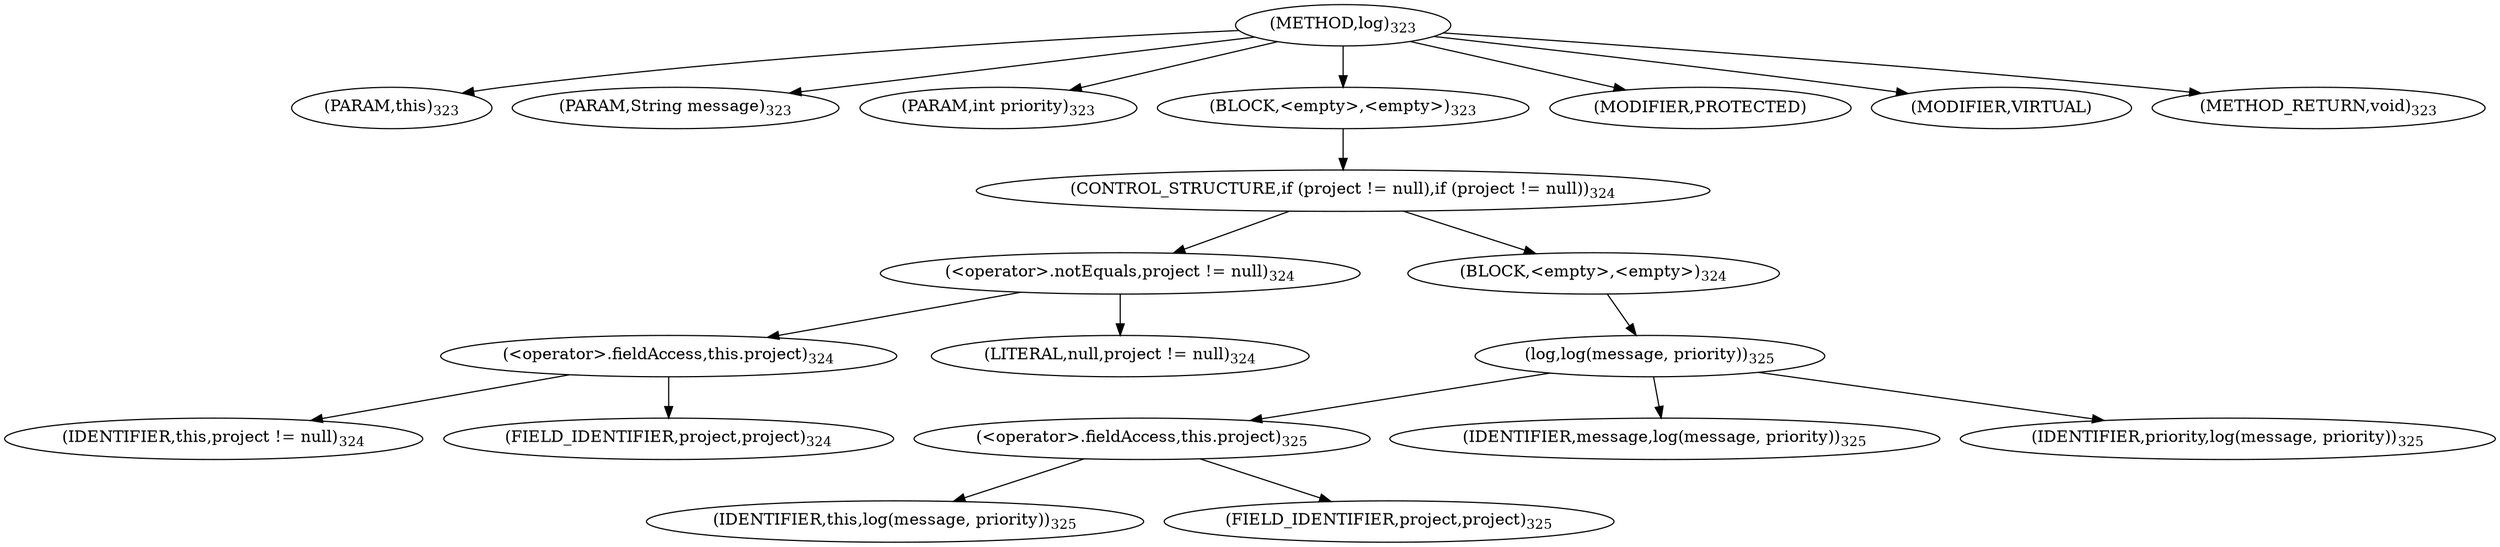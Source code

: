 digraph "log" {  
"577" [label = <(METHOD,log)<SUB>323</SUB>> ]
"578" [label = <(PARAM,this)<SUB>323</SUB>> ]
"579" [label = <(PARAM,String message)<SUB>323</SUB>> ]
"580" [label = <(PARAM,int priority)<SUB>323</SUB>> ]
"581" [label = <(BLOCK,&lt;empty&gt;,&lt;empty&gt;)<SUB>323</SUB>> ]
"582" [label = <(CONTROL_STRUCTURE,if (project != null),if (project != null))<SUB>324</SUB>> ]
"583" [label = <(&lt;operator&gt;.notEquals,project != null)<SUB>324</SUB>> ]
"584" [label = <(&lt;operator&gt;.fieldAccess,this.project)<SUB>324</SUB>> ]
"585" [label = <(IDENTIFIER,this,project != null)<SUB>324</SUB>> ]
"586" [label = <(FIELD_IDENTIFIER,project,project)<SUB>324</SUB>> ]
"587" [label = <(LITERAL,null,project != null)<SUB>324</SUB>> ]
"588" [label = <(BLOCK,&lt;empty&gt;,&lt;empty&gt;)<SUB>324</SUB>> ]
"589" [label = <(log,log(message, priority))<SUB>325</SUB>> ]
"590" [label = <(&lt;operator&gt;.fieldAccess,this.project)<SUB>325</SUB>> ]
"591" [label = <(IDENTIFIER,this,log(message, priority))<SUB>325</SUB>> ]
"592" [label = <(FIELD_IDENTIFIER,project,project)<SUB>325</SUB>> ]
"593" [label = <(IDENTIFIER,message,log(message, priority))<SUB>325</SUB>> ]
"594" [label = <(IDENTIFIER,priority,log(message, priority))<SUB>325</SUB>> ]
"595" [label = <(MODIFIER,PROTECTED)> ]
"596" [label = <(MODIFIER,VIRTUAL)> ]
"597" [label = <(METHOD_RETURN,void)<SUB>323</SUB>> ]
  "577" -> "578" 
  "577" -> "579" 
  "577" -> "580" 
  "577" -> "581" 
  "577" -> "595" 
  "577" -> "596" 
  "577" -> "597" 
  "581" -> "582" 
  "582" -> "583" 
  "582" -> "588" 
  "583" -> "584" 
  "583" -> "587" 
  "584" -> "585" 
  "584" -> "586" 
  "588" -> "589" 
  "589" -> "590" 
  "589" -> "593" 
  "589" -> "594" 
  "590" -> "591" 
  "590" -> "592" 
}

